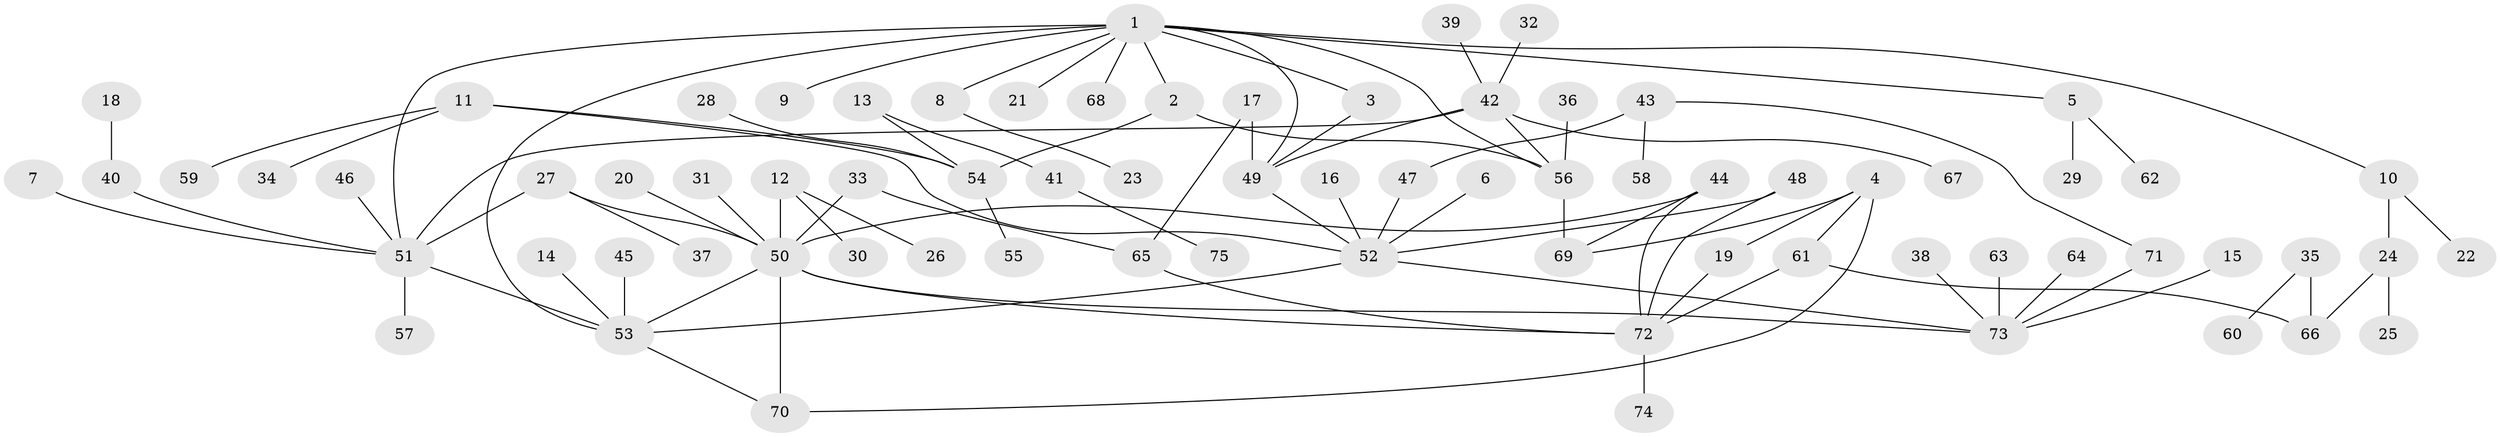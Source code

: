// original degree distribution, {5: 0.03355704697986577, 4: 0.08053691275167785, 8: 0.013422818791946308, 3: 0.18791946308724833, 2: 0.2751677852348993, 7: 0.013422818791946308, 1: 0.3825503355704698, 6: 0.013422818791946308}
// Generated by graph-tools (version 1.1) at 2025/25/03/09/25 03:25:26]
// undirected, 75 vertices, 94 edges
graph export_dot {
graph [start="1"]
  node [color=gray90,style=filled];
  1;
  2;
  3;
  4;
  5;
  6;
  7;
  8;
  9;
  10;
  11;
  12;
  13;
  14;
  15;
  16;
  17;
  18;
  19;
  20;
  21;
  22;
  23;
  24;
  25;
  26;
  27;
  28;
  29;
  30;
  31;
  32;
  33;
  34;
  35;
  36;
  37;
  38;
  39;
  40;
  41;
  42;
  43;
  44;
  45;
  46;
  47;
  48;
  49;
  50;
  51;
  52;
  53;
  54;
  55;
  56;
  57;
  58;
  59;
  60;
  61;
  62;
  63;
  64;
  65;
  66;
  67;
  68;
  69;
  70;
  71;
  72;
  73;
  74;
  75;
  1 -- 2 [weight=1.0];
  1 -- 3 [weight=1.0];
  1 -- 5 [weight=1.0];
  1 -- 8 [weight=1.0];
  1 -- 9 [weight=1.0];
  1 -- 10 [weight=1.0];
  1 -- 21 [weight=1.0];
  1 -- 49 [weight=1.0];
  1 -- 51 [weight=1.0];
  1 -- 53 [weight=1.0];
  1 -- 56 [weight=1.0];
  1 -- 68 [weight=1.0];
  2 -- 54 [weight=1.0];
  2 -- 56 [weight=1.0];
  3 -- 49 [weight=1.0];
  4 -- 19 [weight=1.0];
  4 -- 61 [weight=1.0];
  4 -- 69 [weight=1.0];
  4 -- 70 [weight=1.0];
  5 -- 29 [weight=1.0];
  5 -- 62 [weight=1.0];
  6 -- 52 [weight=1.0];
  7 -- 51 [weight=1.0];
  8 -- 23 [weight=1.0];
  10 -- 22 [weight=1.0];
  10 -- 24 [weight=1.0];
  11 -- 34 [weight=1.0];
  11 -- 52 [weight=1.0];
  11 -- 54 [weight=1.0];
  11 -- 59 [weight=1.0];
  12 -- 26 [weight=1.0];
  12 -- 30 [weight=1.0];
  12 -- 50 [weight=1.0];
  13 -- 41 [weight=1.0];
  13 -- 54 [weight=1.0];
  14 -- 53 [weight=1.0];
  15 -- 73 [weight=1.0];
  16 -- 52 [weight=1.0];
  17 -- 49 [weight=1.0];
  17 -- 65 [weight=1.0];
  18 -- 40 [weight=2.0];
  19 -- 72 [weight=1.0];
  20 -- 50 [weight=1.0];
  24 -- 25 [weight=1.0];
  24 -- 66 [weight=1.0];
  27 -- 37 [weight=1.0];
  27 -- 50 [weight=1.0];
  27 -- 51 [weight=1.0];
  28 -- 54 [weight=1.0];
  31 -- 50 [weight=1.0];
  32 -- 42 [weight=1.0];
  33 -- 50 [weight=1.0];
  33 -- 65 [weight=1.0];
  35 -- 60 [weight=1.0];
  35 -- 66 [weight=1.0];
  36 -- 56 [weight=1.0];
  38 -- 73 [weight=1.0];
  39 -- 42 [weight=1.0];
  40 -- 51 [weight=1.0];
  41 -- 75 [weight=1.0];
  42 -- 49 [weight=1.0];
  42 -- 51 [weight=1.0];
  42 -- 56 [weight=1.0];
  42 -- 67 [weight=1.0];
  43 -- 47 [weight=1.0];
  43 -- 58 [weight=1.0];
  43 -- 71 [weight=1.0];
  44 -- 50 [weight=1.0];
  44 -- 69 [weight=1.0];
  44 -- 72 [weight=1.0];
  45 -- 53 [weight=1.0];
  46 -- 51 [weight=1.0];
  47 -- 52 [weight=1.0];
  48 -- 52 [weight=1.0];
  48 -- 72 [weight=1.0];
  49 -- 52 [weight=1.0];
  50 -- 53 [weight=1.0];
  50 -- 70 [weight=1.0];
  50 -- 72 [weight=1.0];
  50 -- 73 [weight=1.0];
  51 -- 53 [weight=1.0];
  51 -- 57 [weight=1.0];
  52 -- 53 [weight=1.0];
  52 -- 73 [weight=1.0];
  53 -- 70 [weight=1.0];
  54 -- 55 [weight=1.0];
  56 -- 69 [weight=1.0];
  61 -- 66 [weight=1.0];
  61 -- 72 [weight=1.0];
  63 -- 73 [weight=1.0];
  64 -- 73 [weight=1.0];
  65 -- 72 [weight=1.0];
  71 -- 73 [weight=1.0];
  72 -- 74 [weight=1.0];
}
